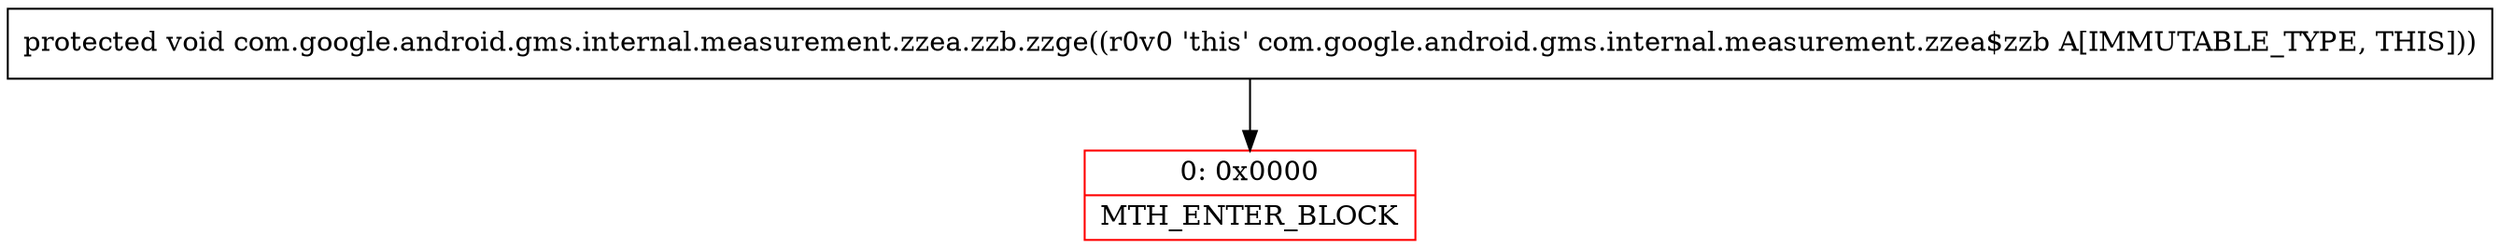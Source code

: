 digraph "CFG forcom.google.android.gms.internal.measurement.zzea.zzb.zzge()V" {
subgraph cluster_Region_1380003196 {
label = "R(0)";
node [shape=record,color=blue];
}
Node_0 [shape=record,color=red,label="{0\:\ 0x0000|MTH_ENTER_BLOCK\l}"];
MethodNode[shape=record,label="{protected void com.google.android.gms.internal.measurement.zzea.zzb.zzge((r0v0 'this' com.google.android.gms.internal.measurement.zzea$zzb A[IMMUTABLE_TYPE, THIS])) }"];
MethodNode -> Node_0;
}

